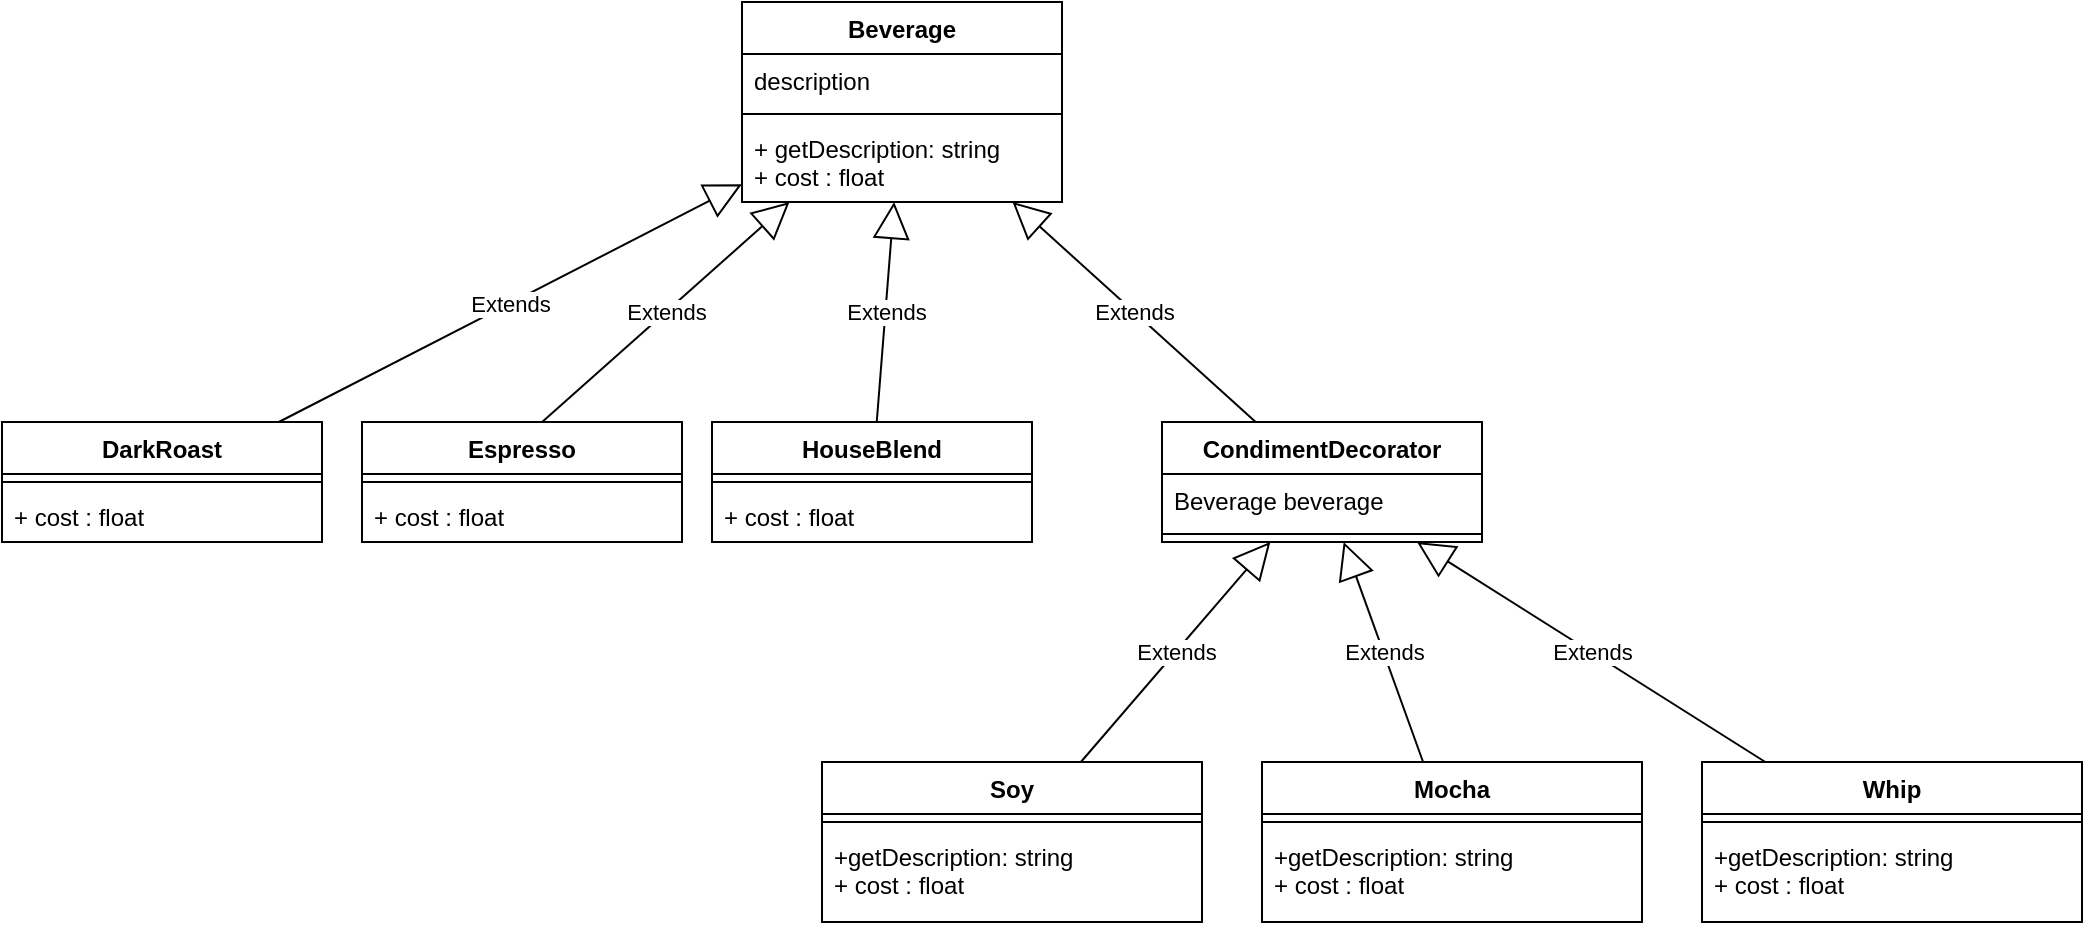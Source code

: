 <mxfile>
    <diagram id="7CJocplcnLyucDKK1kex" name="ページ1">
        <mxGraphModel dx="783" dy="832" grid="1" gridSize="10" guides="1" tooltips="1" connect="1" arrows="1" fold="1" page="1" pageScale="1" pageWidth="850" pageHeight="1100" math="0" shadow="0">
            <root>
                <mxCell id="0"/>
                <mxCell id="1" parent="0"/>
                <mxCell id="2" value="Beverage" style="swimlane;fontStyle=1;align=center;verticalAlign=top;childLayout=stackLayout;horizontal=1;startSize=26;horizontalStack=0;resizeParent=1;resizeParentMax=0;resizeLast=0;collapsible=1;marginBottom=0;" parent="1" vertex="1">
                    <mxGeometry x="440" y="150" width="160" height="100" as="geometry"/>
                </mxCell>
                <mxCell id="3" value="description" style="text;strokeColor=none;fillColor=none;align=left;verticalAlign=top;spacingLeft=4;spacingRight=4;overflow=hidden;rotatable=0;points=[[0,0.5],[1,0.5]];portConstraint=eastwest;" parent="2" vertex="1">
                    <mxGeometry y="26" width="160" height="26" as="geometry"/>
                </mxCell>
                <mxCell id="4" value="" style="line;strokeWidth=1;fillColor=none;align=left;verticalAlign=middle;spacingTop=-1;spacingLeft=3;spacingRight=3;rotatable=0;labelPosition=right;points=[];portConstraint=eastwest;" parent="2" vertex="1">
                    <mxGeometry y="52" width="160" height="8" as="geometry"/>
                </mxCell>
                <mxCell id="5" value="+ getDescription: string&#10;+ cost : float" style="text;strokeColor=none;fillColor=none;align=left;verticalAlign=top;spacingLeft=4;spacingRight=4;overflow=hidden;rotatable=0;points=[[0,0.5],[1,0.5]];portConstraint=eastwest;" parent="2" vertex="1">
                    <mxGeometry y="60" width="160" height="40" as="geometry"/>
                </mxCell>
                <mxCell id="6" value="DarkRoast" style="swimlane;fontStyle=1;align=center;verticalAlign=top;childLayout=stackLayout;horizontal=1;startSize=26;horizontalStack=0;resizeParent=1;resizeParentMax=0;resizeLast=0;collapsible=1;marginBottom=0;" vertex="1" parent="1">
                    <mxGeometry x="70" y="360" width="160" height="60" as="geometry"/>
                </mxCell>
                <mxCell id="8" value="" style="line;strokeWidth=1;fillColor=none;align=left;verticalAlign=middle;spacingTop=-1;spacingLeft=3;spacingRight=3;rotatable=0;labelPosition=right;points=[];portConstraint=eastwest;" vertex="1" parent="6">
                    <mxGeometry y="26" width="160" height="8" as="geometry"/>
                </mxCell>
                <mxCell id="9" value="+ cost : float" style="text;strokeColor=none;fillColor=none;align=left;verticalAlign=top;spacingLeft=4;spacingRight=4;overflow=hidden;rotatable=0;points=[[0,0.5],[1,0.5]];portConstraint=eastwest;" vertex="1" parent="6">
                    <mxGeometry y="34" width="160" height="26" as="geometry"/>
                </mxCell>
                <mxCell id="10" value="Espresso" style="swimlane;fontStyle=1;align=center;verticalAlign=top;childLayout=stackLayout;horizontal=1;startSize=26;horizontalStack=0;resizeParent=1;resizeParentMax=0;resizeLast=0;collapsible=1;marginBottom=0;" vertex="1" parent="1">
                    <mxGeometry x="250" y="360" width="160" height="60" as="geometry"/>
                </mxCell>
                <mxCell id="11" value="" style="line;strokeWidth=1;fillColor=none;align=left;verticalAlign=middle;spacingTop=-1;spacingLeft=3;spacingRight=3;rotatable=0;labelPosition=right;points=[];portConstraint=eastwest;" vertex="1" parent="10">
                    <mxGeometry y="26" width="160" height="8" as="geometry"/>
                </mxCell>
                <mxCell id="12" value="+ cost : float" style="text;strokeColor=none;fillColor=none;align=left;verticalAlign=top;spacingLeft=4;spacingRight=4;overflow=hidden;rotatable=0;points=[[0,0.5],[1,0.5]];portConstraint=eastwest;" vertex="1" parent="10">
                    <mxGeometry y="34" width="160" height="26" as="geometry"/>
                </mxCell>
                <mxCell id="13" value="HouseBlend" style="swimlane;fontStyle=1;align=center;verticalAlign=top;childLayout=stackLayout;horizontal=1;startSize=26;horizontalStack=0;resizeParent=1;resizeParentMax=0;resizeLast=0;collapsible=1;marginBottom=0;" vertex="1" parent="1">
                    <mxGeometry x="425" y="360" width="160" height="60" as="geometry"/>
                </mxCell>
                <mxCell id="14" value="" style="line;strokeWidth=1;fillColor=none;align=left;verticalAlign=middle;spacingTop=-1;spacingLeft=3;spacingRight=3;rotatable=0;labelPosition=right;points=[];portConstraint=eastwest;" vertex="1" parent="13">
                    <mxGeometry y="26" width="160" height="8" as="geometry"/>
                </mxCell>
                <mxCell id="15" value="+ cost : float" style="text;strokeColor=none;fillColor=none;align=left;verticalAlign=top;spacingLeft=4;spacingRight=4;overflow=hidden;rotatable=0;points=[[0,0.5],[1,0.5]];portConstraint=eastwest;" vertex="1" parent="13">
                    <mxGeometry y="34" width="160" height="26" as="geometry"/>
                </mxCell>
                <mxCell id="16" value="Extends" style="endArrow=block;endSize=16;endFill=0;html=1;" edge="1" parent="1" source="6" target="2">
                    <mxGeometry width="160" relative="1" as="geometry">
                        <mxPoint x="340" y="480" as="sourcePoint"/>
                        <mxPoint x="500" y="480" as="targetPoint"/>
                    </mxGeometry>
                </mxCell>
                <mxCell id="17" value="Extends" style="endArrow=block;endSize=16;endFill=0;html=1;exitX=0.563;exitY=0;exitDx=0;exitDy=0;exitPerimeter=0;" edge="1" parent="1" source="10" target="2">
                    <mxGeometry width="160" relative="1" as="geometry">
                        <mxPoint x="218.421" y="370" as="sourcePoint"/>
                        <mxPoint x="450" y="251.081" as="targetPoint"/>
                    </mxGeometry>
                </mxCell>
                <mxCell id="18" value="Extends" style="endArrow=block;endSize=16;endFill=0;html=1;" edge="1" parent="1" source="13" target="2">
                    <mxGeometry width="160" relative="1" as="geometry">
                        <mxPoint x="350.08" y="370" as="sourcePoint"/>
                        <mxPoint x="473.775" y="260" as="targetPoint"/>
                    </mxGeometry>
                </mxCell>
                <mxCell id="19" value="CondimentDecorator" style="swimlane;fontStyle=1;align=center;verticalAlign=top;childLayout=stackLayout;horizontal=1;startSize=26;horizontalStack=0;resizeParent=1;resizeParentMax=0;resizeLast=0;collapsible=1;marginBottom=0;" vertex="1" parent="1">
                    <mxGeometry x="650" y="360" width="160" height="60" as="geometry"/>
                </mxCell>
                <mxCell id="20" value="Beverage beverage" style="text;strokeColor=none;fillColor=none;align=left;verticalAlign=top;spacingLeft=4;spacingRight=4;overflow=hidden;rotatable=0;points=[[0,0.5],[1,0.5]];portConstraint=eastwest;" vertex="1" parent="19">
                    <mxGeometry y="26" width="160" height="26" as="geometry"/>
                </mxCell>
                <mxCell id="21" value="" style="line;strokeWidth=1;fillColor=none;align=left;verticalAlign=middle;spacingTop=-1;spacingLeft=3;spacingRight=3;rotatable=0;labelPosition=right;points=[];portConstraint=eastwest;" vertex="1" parent="19">
                    <mxGeometry y="52" width="160" height="8" as="geometry"/>
                </mxCell>
                <mxCell id="23" value="Extends" style="endArrow=block;endSize=16;endFill=0;html=1;" edge="1" parent="1" source="19" target="2">
                    <mxGeometry width="160" relative="1" as="geometry">
                        <mxPoint x="517.368" y="370" as="sourcePoint"/>
                        <mxPoint x="526.053" y="260" as="targetPoint"/>
                    </mxGeometry>
                </mxCell>
                <mxCell id="24" value="Soy" style="swimlane;fontStyle=1;align=center;verticalAlign=top;childLayout=stackLayout;horizontal=1;startSize=26;horizontalStack=0;resizeParent=1;resizeParentMax=0;resizeLast=0;collapsible=1;marginBottom=0;" vertex="1" parent="1">
                    <mxGeometry x="480" y="530" width="190" height="80" as="geometry"/>
                </mxCell>
                <mxCell id="25" value="" style="line;strokeWidth=1;fillColor=none;align=left;verticalAlign=middle;spacingTop=-1;spacingLeft=3;spacingRight=3;rotatable=0;labelPosition=right;points=[];portConstraint=eastwest;" vertex="1" parent="24">
                    <mxGeometry y="26" width="190" height="8" as="geometry"/>
                </mxCell>
                <mxCell id="26" value="+getDescription: string&#10;+ cost : float" style="text;strokeColor=none;fillColor=none;align=left;verticalAlign=top;spacingLeft=4;spacingRight=4;overflow=hidden;rotatable=0;points=[[0,0.5],[1,0.5]];portConstraint=eastwest;" vertex="1" parent="24">
                    <mxGeometry y="34" width="190" height="46" as="geometry"/>
                </mxCell>
                <mxCell id="27" value="Mocha" style="swimlane;fontStyle=1;align=center;verticalAlign=top;childLayout=stackLayout;horizontal=1;startSize=26;horizontalStack=0;resizeParent=1;resizeParentMax=0;resizeLast=0;collapsible=1;marginBottom=0;" vertex="1" parent="1">
                    <mxGeometry x="700" y="530" width="190" height="80" as="geometry"/>
                </mxCell>
                <mxCell id="28" value="" style="line;strokeWidth=1;fillColor=none;align=left;verticalAlign=middle;spacingTop=-1;spacingLeft=3;spacingRight=3;rotatable=0;labelPosition=right;points=[];portConstraint=eastwest;" vertex="1" parent="27">
                    <mxGeometry y="26" width="190" height="8" as="geometry"/>
                </mxCell>
                <mxCell id="29" value="+getDescription: string&#10;+ cost : float" style="text;strokeColor=none;fillColor=none;align=left;verticalAlign=top;spacingLeft=4;spacingRight=4;overflow=hidden;rotatable=0;points=[[0,0.5],[1,0.5]];portConstraint=eastwest;" vertex="1" parent="27">
                    <mxGeometry y="34" width="190" height="46" as="geometry"/>
                </mxCell>
                <mxCell id="30" value="Whip" style="swimlane;fontStyle=1;align=center;verticalAlign=top;childLayout=stackLayout;horizontal=1;startSize=26;horizontalStack=0;resizeParent=1;resizeParentMax=0;resizeLast=0;collapsible=1;marginBottom=0;" vertex="1" parent="1">
                    <mxGeometry x="920" y="530" width="190" height="80" as="geometry"/>
                </mxCell>
                <mxCell id="31" value="" style="line;strokeWidth=1;fillColor=none;align=left;verticalAlign=middle;spacingTop=-1;spacingLeft=3;spacingRight=3;rotatable=0;labelPosition=right;points=[];portConstraint=eastwest;" vertex="1" parent="30">
                    <mxGeometry y="26" width="190" height="8" as="geometry"/>
                </mxCell>
                <mxCell id="32" value="+getDescription: string&#10;+ cost : float" style="text;strokeColor=none;fillColor=none;align=left;verticalAlign=top;spacingLeft=4;spacingRight=4;overflow=hidden;rotatable=0;points=[[0,0.5],[1,0.5]];portConstraint=eastwest;" vertex="1" parent="30">
                    <mxGeometry y="34" width="190" height="46" as="geometry"/>
                </mxCell>
                <mxCell id="33" value="Extends" style="endArrow=block;endSize=16;endFill=0;html=1;" edge="1" parent="1" source="24" target="19">
                    <mxGeometry width="160" relative="1" as="geometry">
                        <mxPoint x="706.842" y="370" as="sourcePoint"/>
                        <mxPoint x="585.263" y="260" as="targetPoint"/>
                    </mxGeometry>
                </mxCell>
                <mxCell id="34" value="Extends" style="endArrow=block;endSize=16;endFill=0;html=1;" edge="1" parent="1" source="27" target="19">
                    <mxGeometry width="160" relative="1" as="geometry">
                        <mxPoint x="619.444" y="540" as="sourcePoint"/>
                        <mxPoint x="714.167" y="430" as="targetPoint"/>
                    </mxGeometry>
                </mxCell>
                <mxCell id="35" value="Extends" style="endArrow=block;endSize=16;endFill=0;html=1;" edge="1" parent="1" source="30" target="19">
                    <mxGeometry width="160" relative="1" as="geometry">
                        <mxPoint x="790.556" y="540" as="sourcePoint"/>
                        <mxPoint x="750.833" y="430" as="targetPoint"/>
                    </mxGeometry>
                </mxCell>
            </root>
        </mxGraphModel>
    </diagram>
</mxfile>